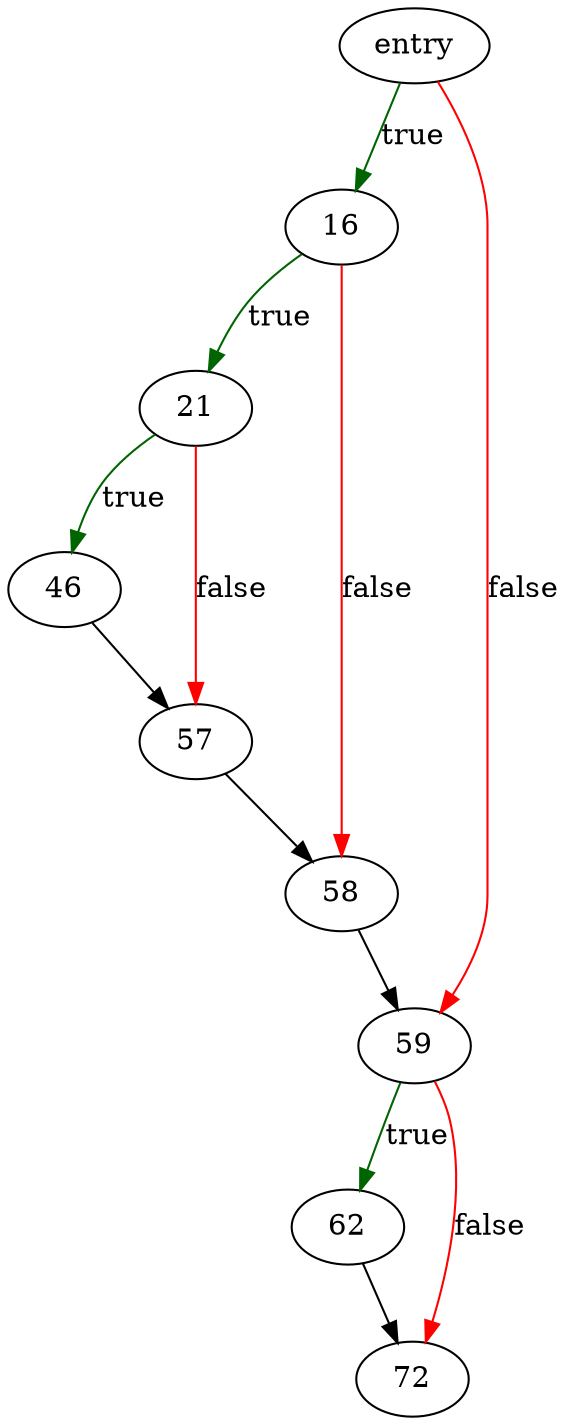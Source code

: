 digraph "subjournalPage" {
	// Node definitions.
	1 [label=entry];
	16;
	21;
	46;
	57;
	58;
	59;
	62;
	72;

	// Edge definitions.
	1 -> 16 [
		color=darkgreen
		label=true
	];
	1 -> 59 [
		color=red
		label=false
	];
	16 -> 21 [
		color=darkgreen
		label=true
	];
	16 -> 58 [
		color=red
		label=false
	];
	21 -> 46 [
		color=darkgreen
		label=true
	];
	21 -> 57 [
		color=red
		label=false
	];
	46 -> 57;
	57 -> 58;
	58 -> 59;
	59 -> 62 [
		color=darkgreen
		label=true
	];
	59 -> 72 [
		color=red
		label=false
	];
	62 -> 72;
}